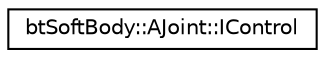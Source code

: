 digraph G
{
  edge [fontname="Helvetica",fontsize="10",labelfontname="Helvetica",labelfontsize="10"];
  node [fontname="Helvetica",fontsize="10",shape=record];
  rankdir=LR;
  Node1 [label="btSoftBody::AJoint::IControl",height=0.2,width=0.4,color="black", fillcolor="white", style="filled",URL="$d0/d10/structbtSoftBody_1_1AJoint_1_1IControl.html"];
}
